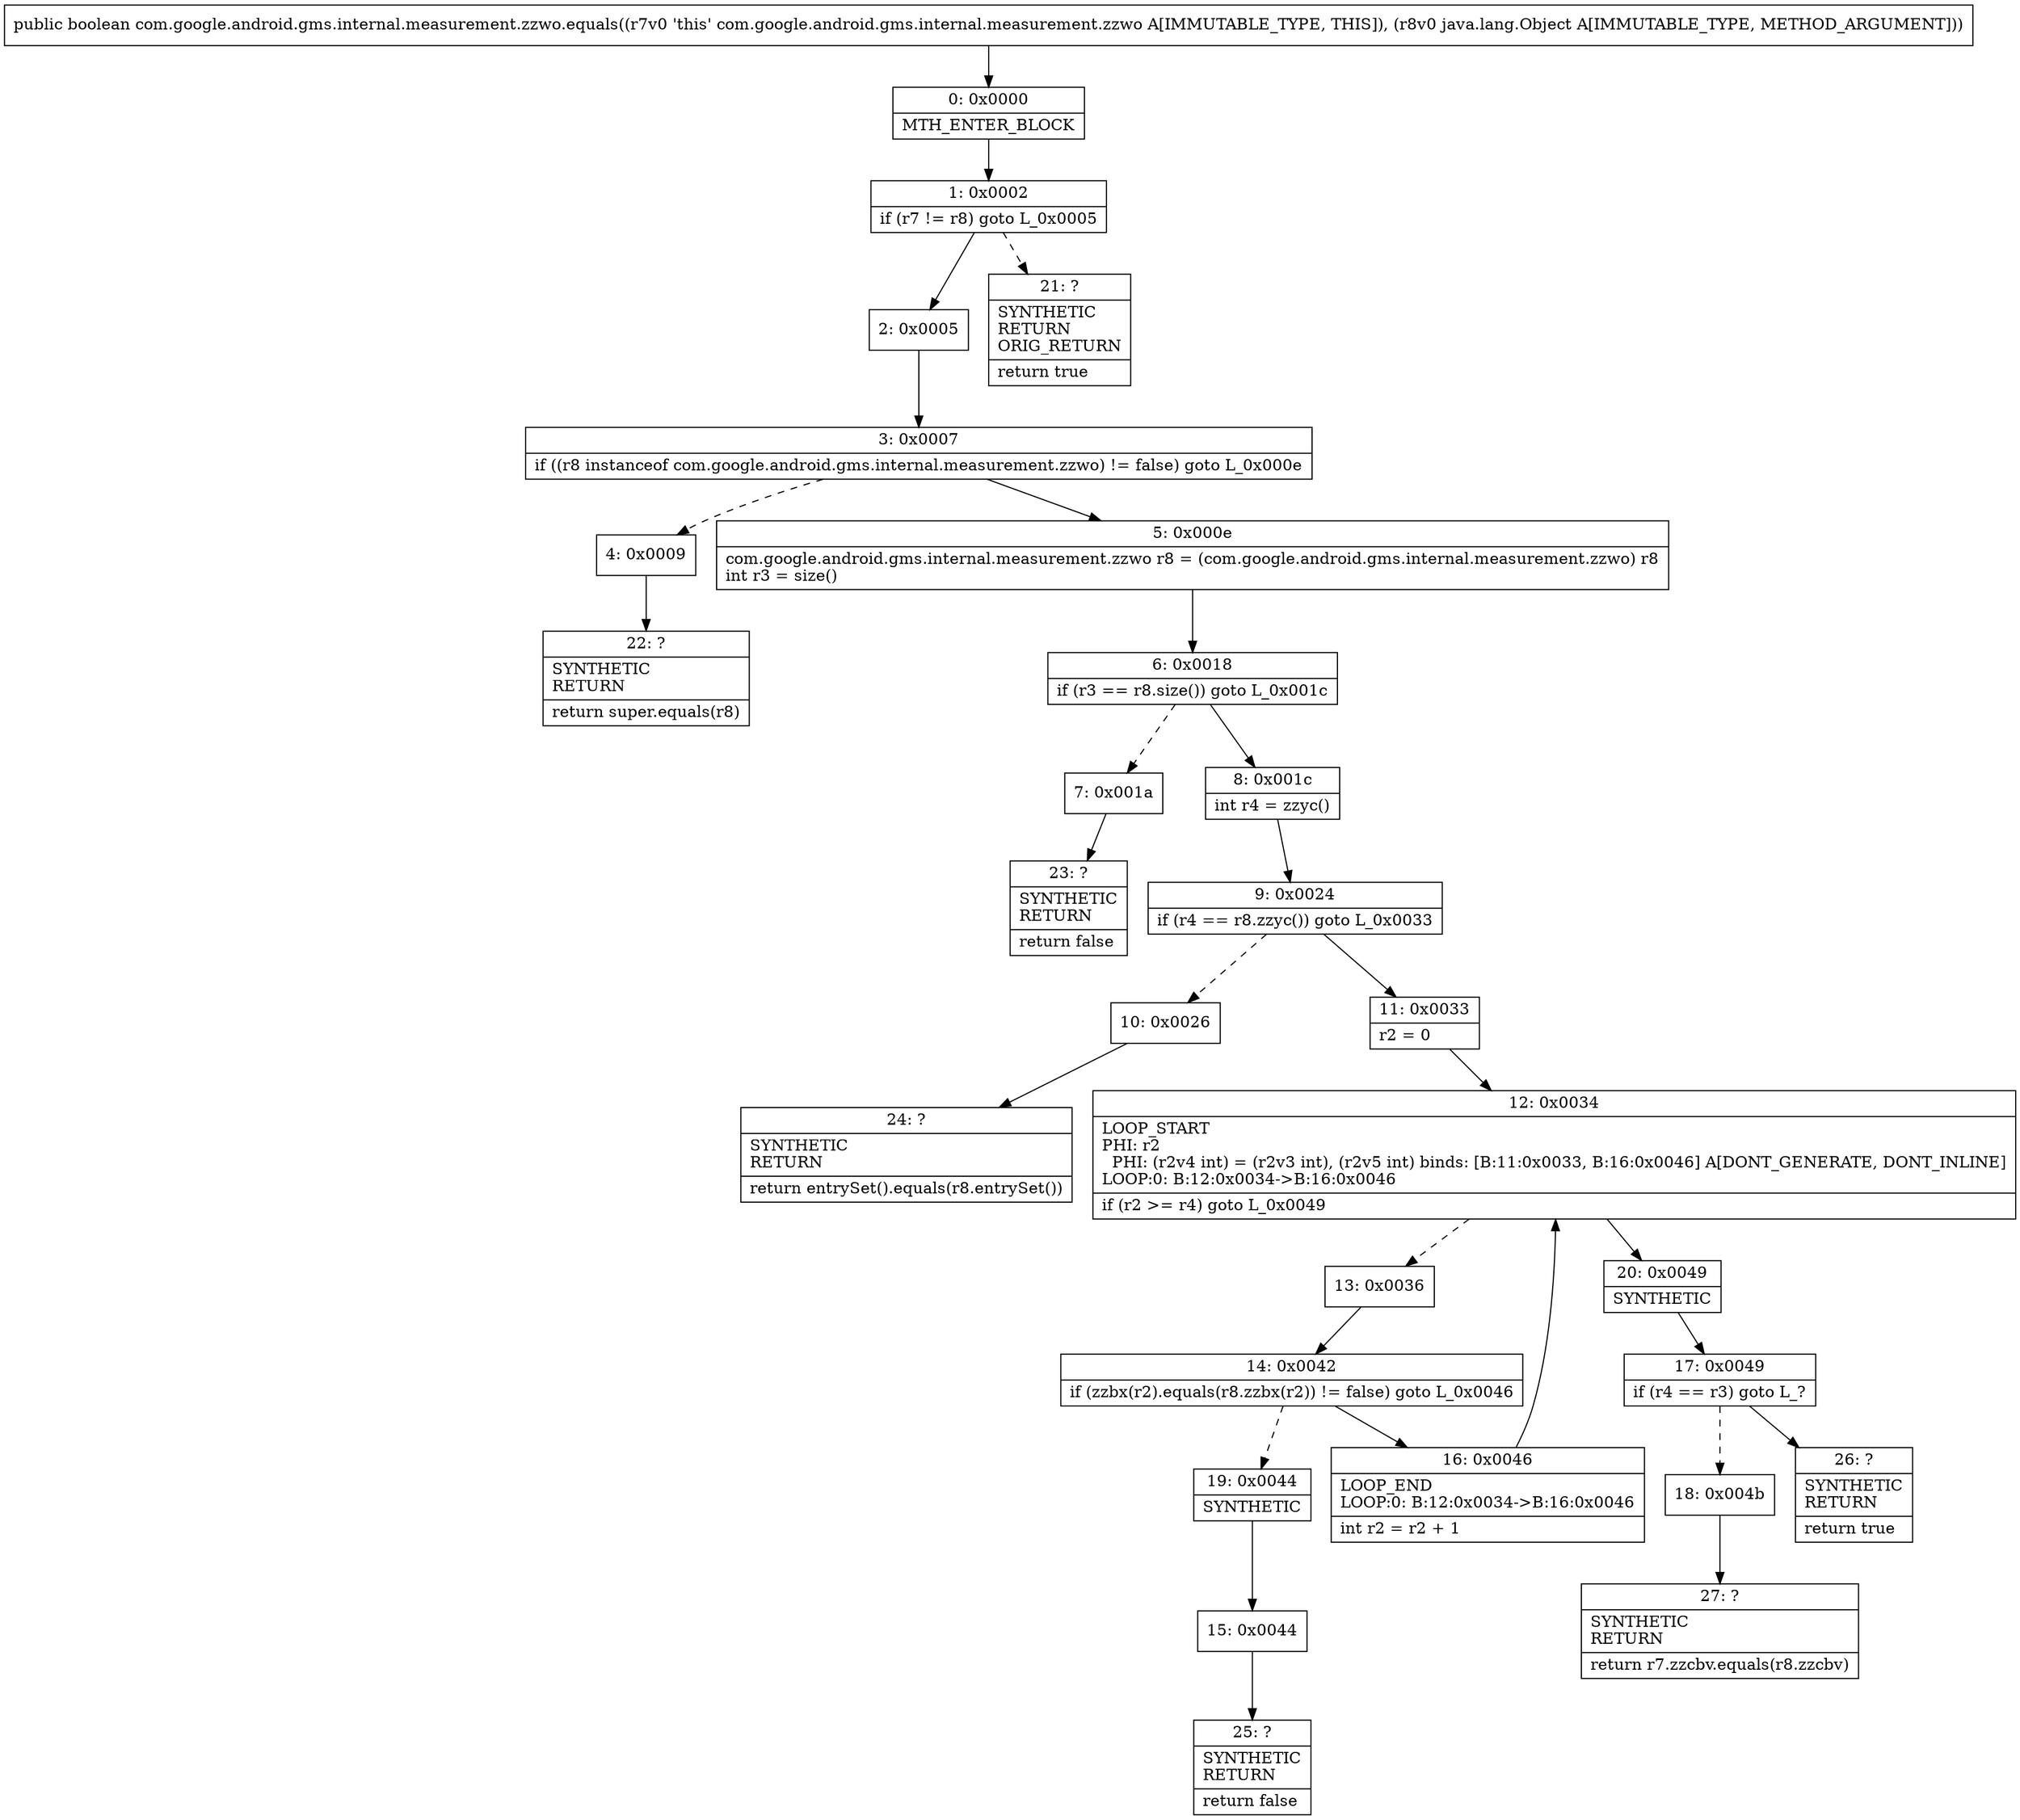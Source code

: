 digraph "CFG forcom.google.android.gms.internal.measurement.zzwo.equals(Ljava\/lang\/Object;)Z" {
Node_0 [shape=record,label="{0\:\ 0x0000|MTH_ENTER_BLOCK\l}"];
Node_1 [shape=record,label="{1\:\ 0x0002|if (r7 != r8) goto L_0x0005\l}"];
Node_2 [shape=record,label="{2\:\ 0x0005}"];
Node_3 [shape=record,label="{3\:\ 0x0007|if ((r8 instanceof com.google.android.gms.internal.measurement.zzwo) != false) goto L_0x000e\l}"];
Node_4 [shape=record,label="{4\:\ 0x0009}"];
Node_5 [shape=record,label="{5\:\ 0x000e|com.google.android.gms.internal.measurement.zzwo r8 = (com.google.android.gms.internal.measurement.zzwo) r8\lint r3 = size()\l}"];
Node_6 [shape=record,label="{6\:\ 0x0018|if (r3 == r8.size()) goto L_0x001c\l}"];
Node_7 [shape=record,label="{7\:\ 0x001a}"];
Node_8 [shape=record,label="{8\:\ 0x001c|int r4 = zzyc()\l}"];
Node_9 [shape=record,label="{9\:\ 0x0024|if (r4 == r8.zzyc()) goto L_0x0033\l}"];
Node_10 [shape=record,label="{10\:\ 0x0026}"];
Node_11 [shape=record,label="{11\:\ 0x0033|r2 = 0\l}"];
Node_12 [shape=record,label="{12\:\ 0x0034|LOOP_START\lPHI: r2 \l  PHI: (r2v4 int) = (r2v3 int), (r2v5 int) binds: [B:11:0x0033, B:16:0x0046] A[DONT_GENERATE, DONT_INLINE]\lLOOP:0: B:12:0x0034\-\>B:16:0x0046\l|if (r2 \>= r4) goto L_0x0049\l}"];
Node_13 [shape=record,label="{13\:\ 0x0036}"];
Node_14 [shape=record,label="{14\:\ 0x0042|if (zzbx(r2).equals(r8.zzbx(r2)) != false) goto L_0x0046\l}"];
Node_15 [shape=record,label="{15\:\ 0x0044}"];
Node_16 [shape=record,label="{16\:\ 0x0046|LOOP_END\lLOOP:0: B:12:0x0034\-\>B:16:0x0046\l|int r2 = r2 + 1\l}"];
Node_17 [shape=record,label="{17\:\ 0x0049|if (r4 == r3) goto L_?\l}"];
Node_18 [shape=record,label="{18\:\ 0x004b}"];
Node_19 [shape=record,label="{19\:\ 0x0044|SYNTHETIC\l}"];
Node_20 [shape=record,label="{20\:\ 0x0049|SYNTHETIC\l}"];
Node_21 [shape=record,label="{21\:\ ?|SYNTHETIC\lRETURN\lORIG_RETURN\l|return true\l}"];
Node_22 [shape=record,label="{22\:\ ?|SYNTHETIC\lRETURN\l|return super.equals(r8)\l}"];
Node_23 [shape=record,label="{23\:\ ?|SYNTHETIC\lRETURN\l|return false\l}"];
Node_24 [shape=record,label="{24\:\ ?|SYNTHETIC\lRETURN\l|return entrySet().equals(r8.entrySet())\l}"];
Node_25 [shape=record,label="{25\:\ ?|SYNTHETIC\lRETURN\l|return false\l}"];
Node_26 [shape=record,label="{26\:\ ?|SYNTHETIC\lRETURN\l|return true\l}"];
Node_27 [shape=record,label="{27\:\ ?|SYNTHETIC\lRETURN\l|return r7.zzcbv.equals(r8.zzcbv)\l}"];
MethodNode[shape=record,label="{public boolean com.google.android.gms.internal.measurement.zzwo.equals((r7v0 'this' com.google.android.gms.internal.measurement.zzwo A[IMMUTABLE_TYPE, THIS]), (r8v0 java.lang.Object A[IMMUTABLE_TYPE, METHOD_ARGUMENT])) }"];
MethodNode -> Node_0;
Node_0 -> Node_1;
Node_1 -> Node_2;
Node_1 -> Node_21[style=dashed];
Node_2 -> Node_3;
Node_3 -> Node_4[style=dashed];
Node_3 -> Node_5;
Node_4 -> Node_22;
Node_5 -> Node_6;
Node_6 -> Node_7[style=dashed];
Node_6 -> Node_8;
Node_7 -> Node_23;
Node_8 -> Node_9;
Node_9 -> Node_10[style=dashed];
Node_9 -> Node_11;
Node_10 -> Node_24;
Node_11 -> Node_12;
Node_12 -> Node_13[style=dashed];
Node_12 -> Node_20;
Node_13 -> Node_14;
Node_14 -> Node_16;
Node_14 -> Node_19[style=dashed];
Node_15 -> Node_25;
Node_16 -> Node_12;
Node_17 -> Node_18[style=dashed];
Node_17 -> Node_26;
Node_18 -> Node_27;
Node_19 -> Node_15;
Node_20 -> Node_17;
}

